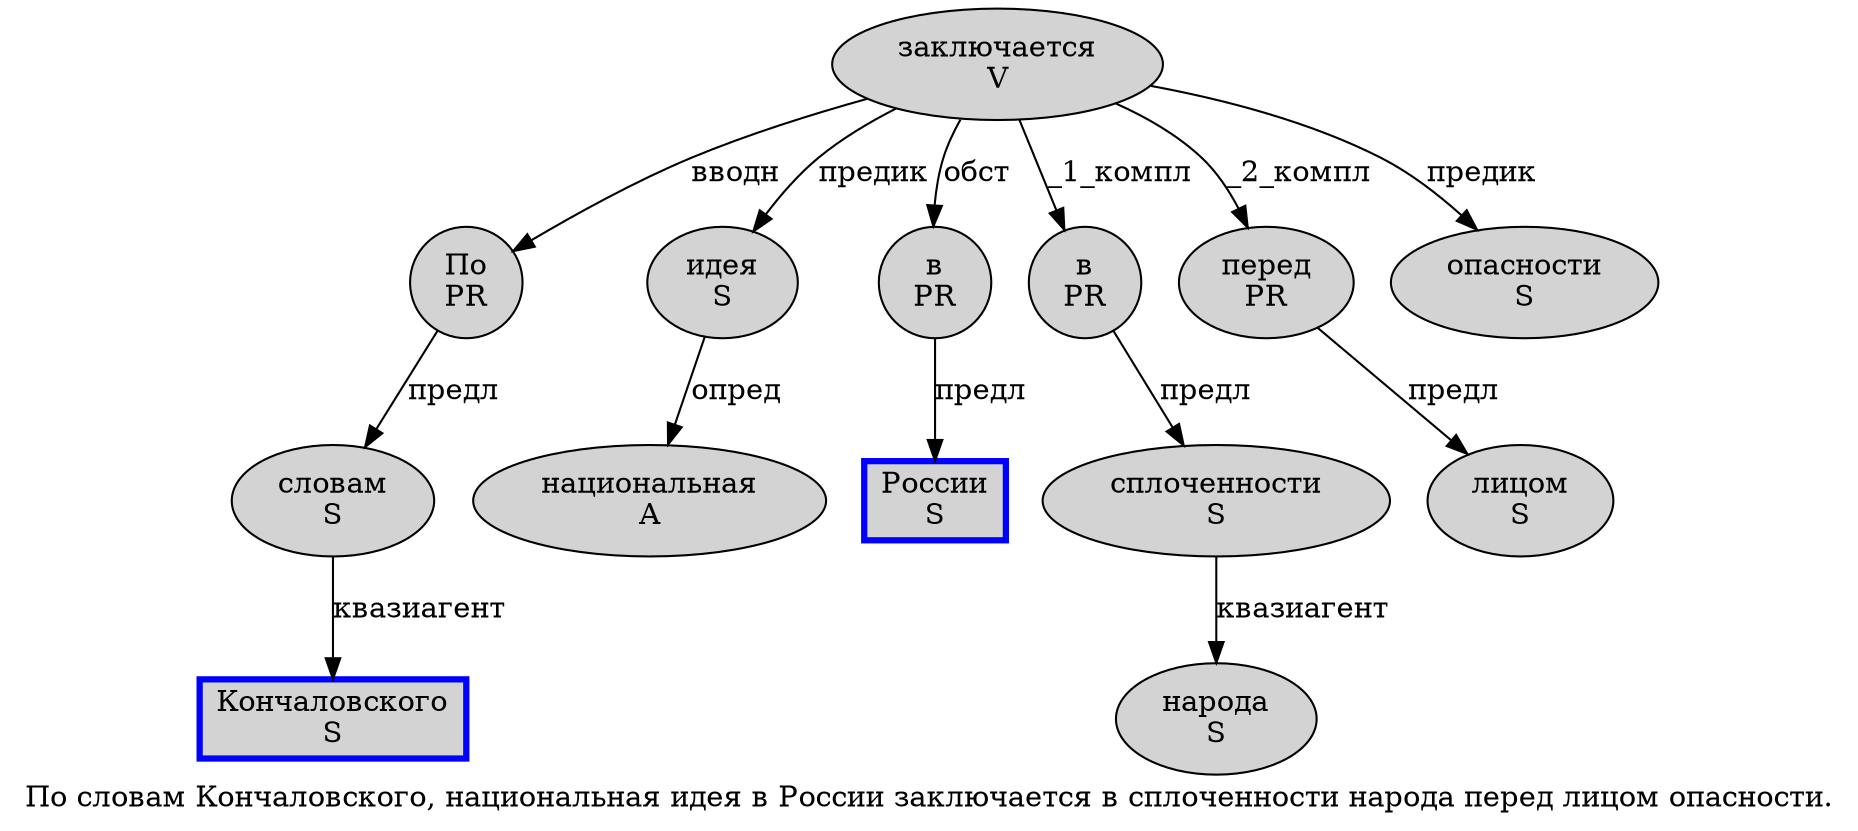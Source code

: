 digraph SENTENCE_1530 {
	graph [label="По словам Кончаловского, национальная идея в России заключается в сплоченности народа перед лицом опасности."]
	node [style=filled]
		0 [label="По
PR" color="" fillcolor=lightgray penwidth=1 shape=ellipse]
		1 [label="словам
S" color="" fillcolor=lightgray penwidth=1 shape=ellipse]
		2 [label="Кончаловского
S" color=blue fillcolor=lightgray penwidth=3 shape=box]
		4 [label="национальная
A" color="" fillcolor=lightgray penwidth=1 shape=ellipse]
		5 [label="идея
S" color="" fillcolor=lightgray penwidth=1 shape=ellipse]
		6 [label="в
PR" color="" fillcolor=lightgray penwidth=1 shape=ellipse]
		7 [label="России
S" color=blue fillcolor=lightgray penwidth=3 shape=box]
		8 [label="заключается
V" color="" fillcolor=lightgray penwidth=1 shape=ellipse]
		9 [label="в
PR" color="" fillcolor=lightgray penwidth=1 shape=ellipse]
		10 [label="сплоченности
S" color="" fillcolor=lightgray penwidth=1 shape=ellipse]
		11 [label="народа
S" color="" fillcolor=lightgray penwidth=1 shape=ellipse]
		12 [label="перед
PR" color="" fillcolor=lightgray penwidth=1 shape=ellipse]
		13 [label="лицом
S" color="" fillcolor=lightgray penwidth=1 shape=ellipse]
		14 [label="опасности
S" color="" fillcolor=lightgray penwidth=1 shape=ellipse]
			1 -> 2 [label="квазиагент"]
			9 -> 10 [label="предл"]
			10 -> 11 [label="квазиагент"]
			0 -> 1 [label="предл"]
			5 -> 4 [label="опред"]
			6 -> 7 [label="предл"]
			12 -> 13 [label="предл"]
			8 -> 0 [label="вводн"]
			8 -> 5 [label="предик"]
			8 -> 6 [label="обст"]
			8 -> 9 [label="_1_компл"]
			8 -> 12 [label="_2_компл"]
			8 -> 14 [label="предик"]
}